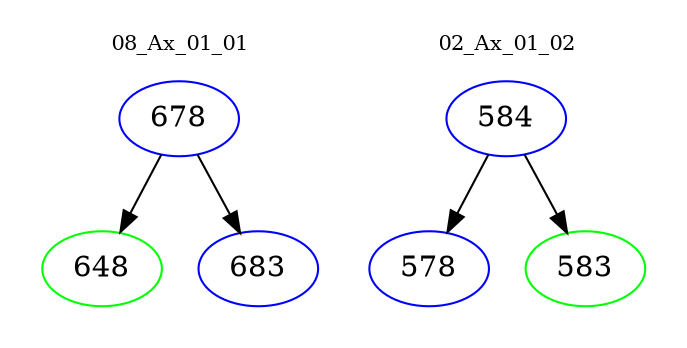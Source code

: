 digraph{
subgraph cluster_0 {
color = white
label = "08_Ax_01_01";
fontsize=10;
T0_678 [label="678", color="blue"]
T0_678 -> T0_648 [color="black"]
T0_648 [label="648", color="green"]
T0_678 -> T0_683 [color="black"]
T0_683 [label="683", color="blue"]
}
subgraph cluster_1 {
color = white
label = "02_Ax_01_02";
fontsize=10;
T1_584 [label="584", color="blue"]
T1_584 -> T1_578 [color="black"]
T1_578 [label="578", color="blue"]
T1_584 -> T1_583 [color="black"]
T1_583 [label="583", color="green"]
}
}
